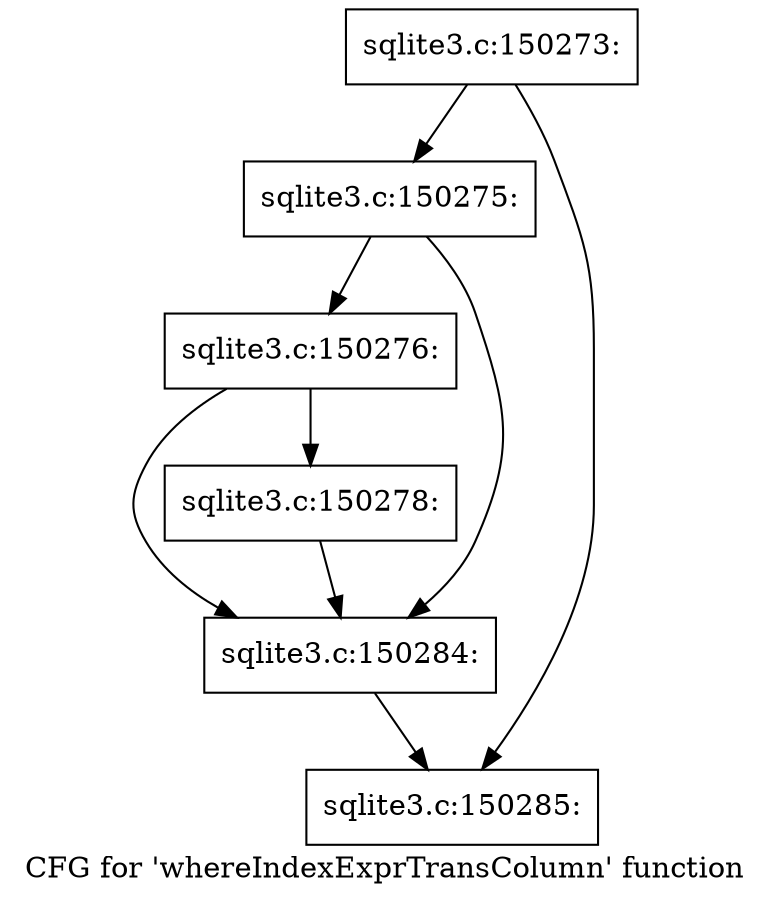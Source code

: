 digraph "CFG for 'whereIndexExprTransColumn' function" {
	label="CFG for 'whereIndexExprTransColumn' function";

	Node0x55c0f9a58660 [shape=record,label="{sqlite3.c:150273:}"];
	Node0x55c0f9a58660 -> Node0x55c0f9a58aa0;
	Node0x55c0f9a58660 -> Node0x55c0f9a58af0;
	Node0x55c0f9a58aa0 [shape=record,label="{sqlite3.c:150275:}"];
	Node0x55c0f9a58aa0 -> Node0x55c0f9a5cda0;
	Node0x55c0f9a58aa0 -> Node0x55c0f9a5cd50;
	Node0x55c0f9a5cda0 [shape=record,label="{sqlite3.c:150276:}"];
	Node0x55c0f9a5cda0 -> Node0x55c0f9a5cd00;
	Node0x55c0f9a5cda0 -> Node0x55c0f9a5cd50;
	Node0x55c0f9a5cd00 [shape=record,label="{sqlite3.c:150278:}"];
	Node0x55c0f9a5cd00 -> Node0x55c0f9a5cd50;
	Node0x55c0f9a5cd50 [shape=record,label="{sqlite3.c:150284:}"];
	Node0x55c0f9a5cd50 -> Node0x55c0f9a58af0;
	Node0x55c0f9a58af0 [shape=record,label="{sqlite3.c:150285:}"];
}
